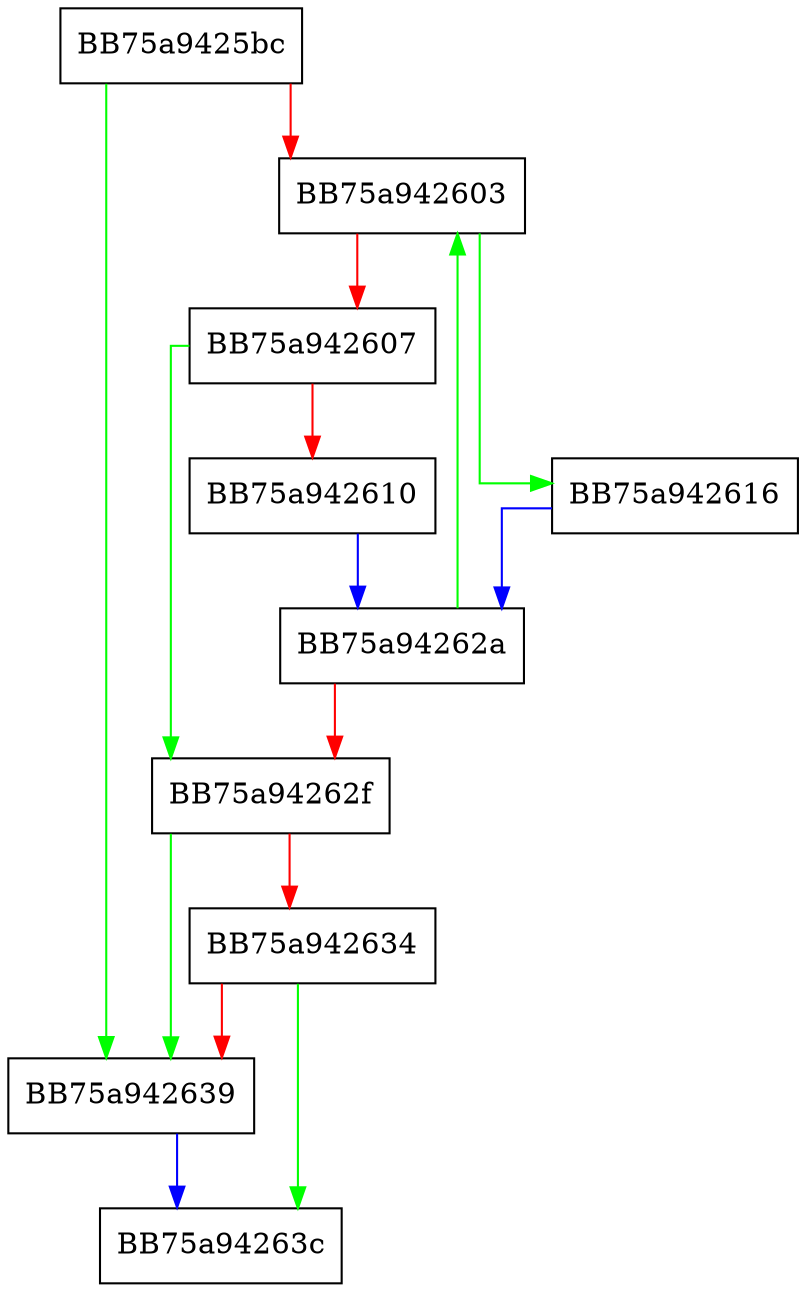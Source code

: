 digraph FUN_75a9425bc {
  node [shape="box"];
  graph [splines=ortho];
  BB75a9425bc -> BB75a942639 [color="green"];
  BB75a9425bc -> BB75a942603 [color="red"];
  BB75a942603 -> BB75a942616 [color="green"];
  BB75a942603 -> BB75a942607 [color="red"];
  BB75a942607 -> BB75a94262f [color="green"];
  BB75a942607 -> BB75a942610 [color="red"];
  BB75a942610 -> BB75a94262a [color="blue"];
  BB75a942616 -> BB75a94262a [color="blue"];
  BB75a94262a -> BB75a942603 [color="green"];
  BB75a94262a -> BB75a94262f [color="red"];
  BB75a94262f -> BB75a942639 [color="green"];
  BB75a94262f -> BB75a942634 [color="red"];
  BB75a942634 -> BB75a94263c [color="green"];
  BB75a942634 -> BB75a942639 [color="red"];
  BB75a942639 -> BB75a94263c [color="blue"];
}